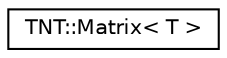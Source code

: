 digraph G
{
  edge [fontname="Helvetica",fontsize="10",labelfontname="Helvetica",labelfontsize="10"];
  node [fontname="Helvetica",fontsize="10",shape=record];
  rankdir="LR";
  Node1 [label="TNT::Matrix\< T \>",height=0.2,width=0.4,color="black", fillcolor="white", style="filled",URL="$class_t_n_t_1_1_matrix.html"];
}
